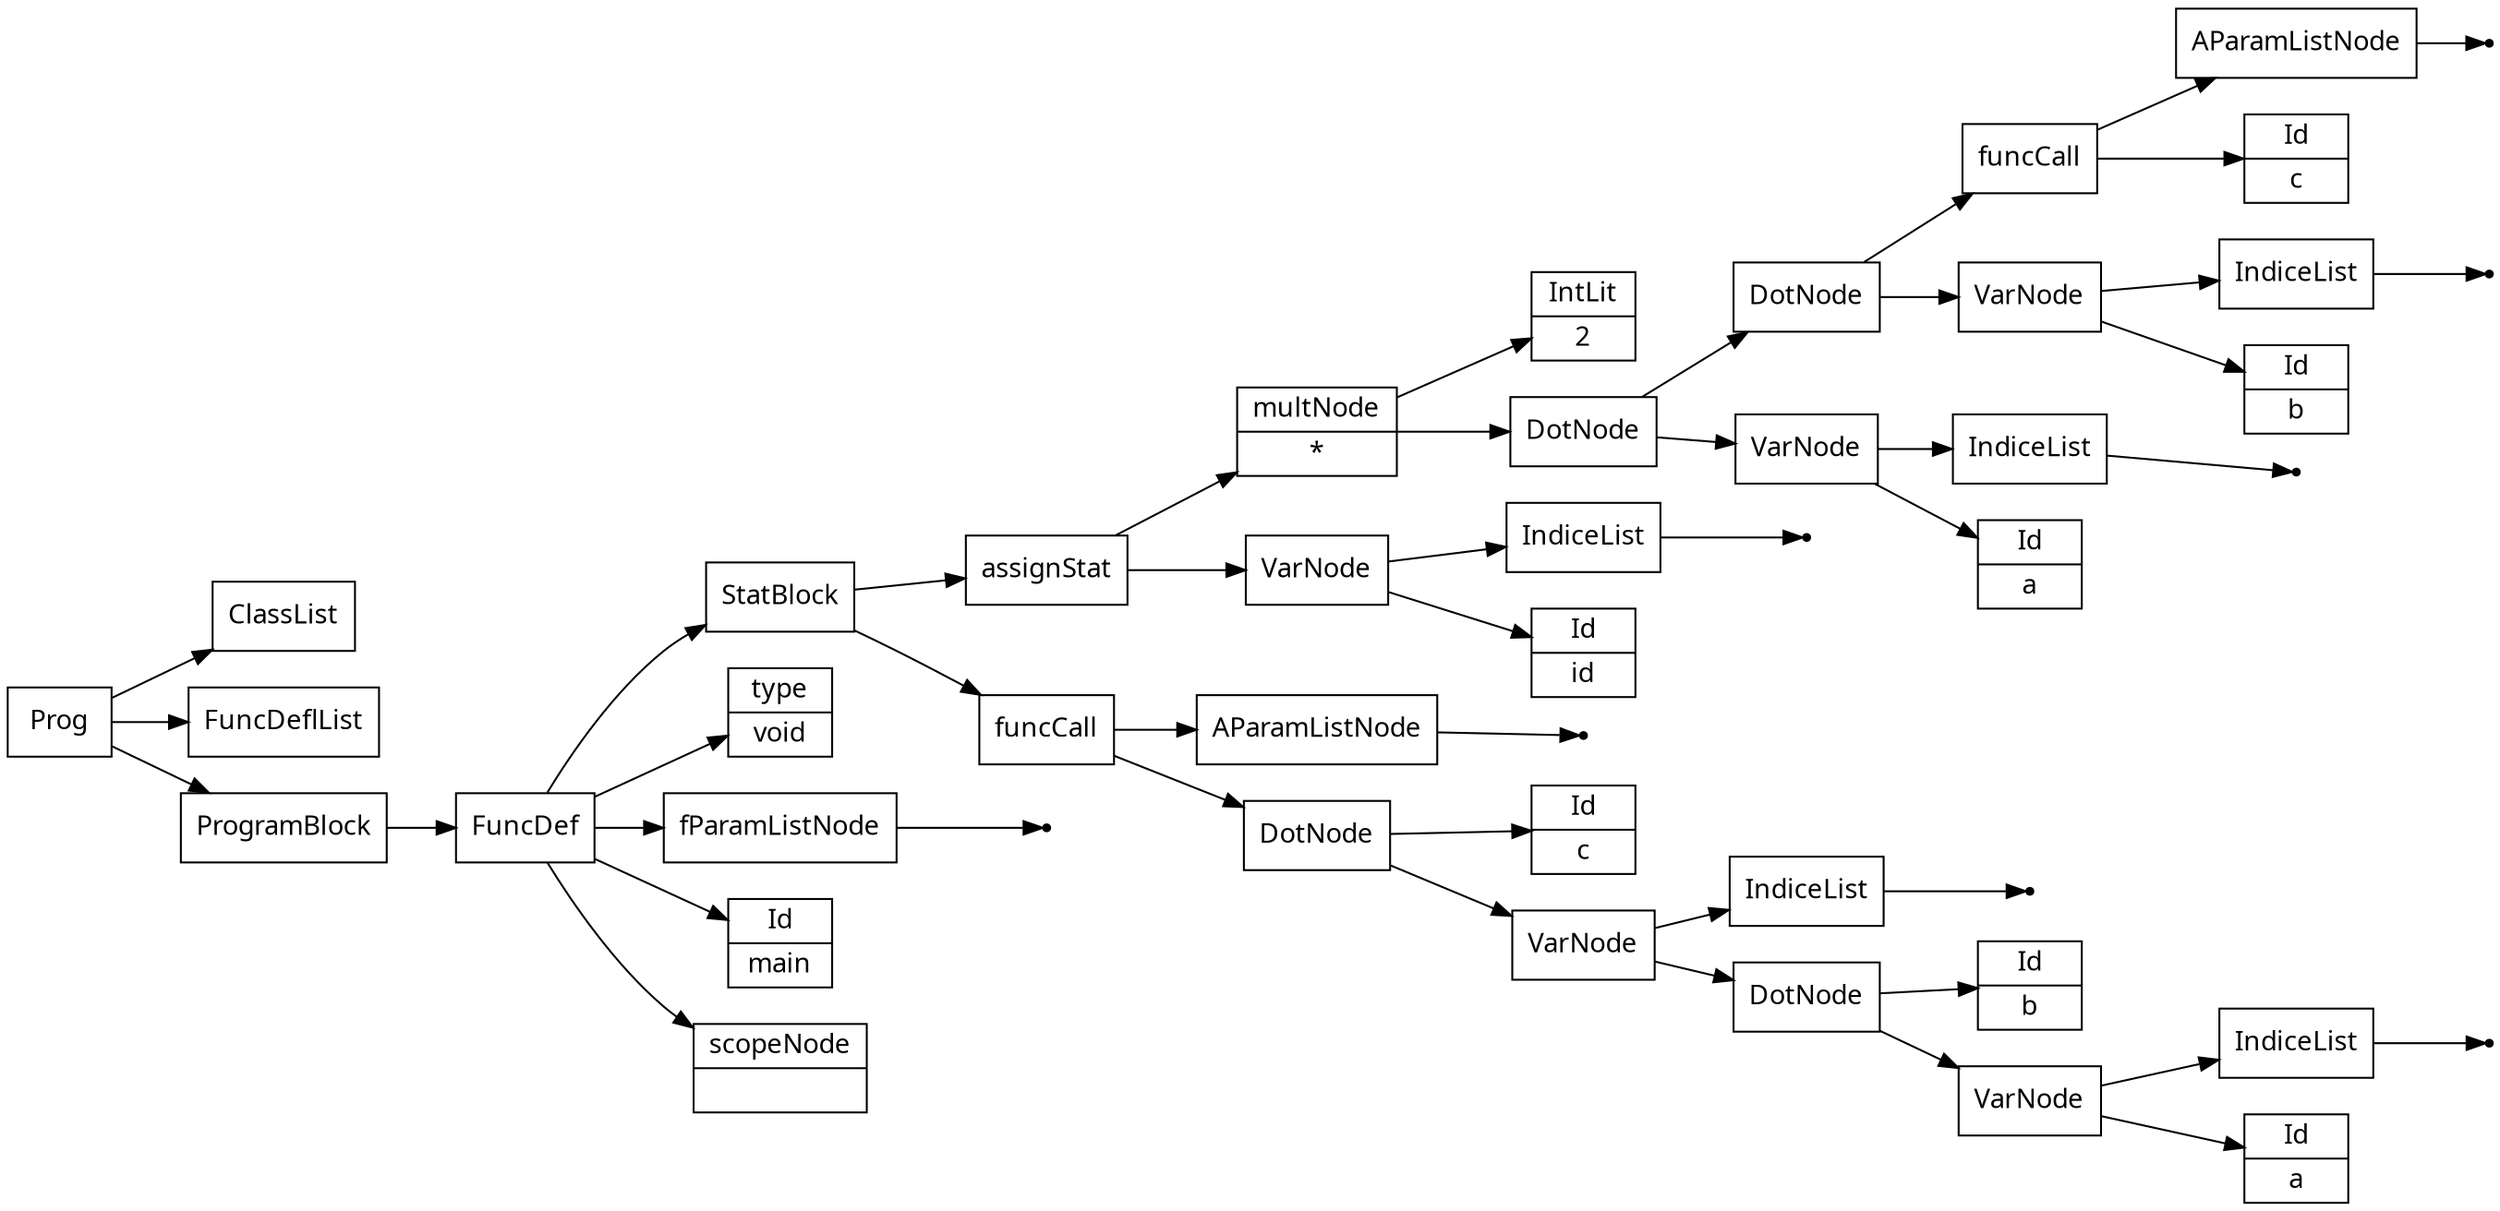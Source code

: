 digraph AST {
node [shape=record];
 node [fontname=Sans];charset="UTF-8" splines=true splines=spline rankdir =LR ordering="out"
1[label="scopeNode| "];
none3[shape="point"];
4[label="fParamListNode"];
4->none3;
5[label="type|void"];
7[label="Id|a"];
none9[shape="point"];
10[label="IndiceList"];
10->none9;
11[label="VarNode"];
11->10;
11->7;
12[label="Id|b"];
13[label="DotNode"];
13->12;
13->11;
none15[shape="point"];
16[label="IndiceList"];
16->none15;
17[label="VarNode"];
17->16;
17->13;
18[label="Id|c"];
19[label="DotNode"];
19->18;
19->17;
none21[shape="point"];
22[label="AParamListNode"];
22->none21;
23[label="funcCall"];
23->22;
23->19;
24[label="Id|id"];
none26[shape="point"];
27[label="IndiceList"];
27->none26;
28[label="VarNode"];
28->27;
28->24;
29[label="Id|a"];
none31[shape="point"];
32[label="IndiceList"];
32->none31;
33[label="VarNode"];
33->32;
33->29;
34[label="Id|b"];
none36[shape="point"];
37[label="IndiceList"];
37->none36;
38[label="VarNode"];
38->37;
38->34;
39[label="Id|c"];
none41[shape="point"];
42[label="AParamListNode"];
42->none41;
43[label="funcCall"];
43->42;
43->39;
44[label="DotNode"];
44->43;
44->38;
45[label="DotNode"];
45->44;
45->33;
46[label="multNode|*"];
47[label="IntLit|2"];
46->47;
46->45;
48[label="assignStat"];
48->46;
48->28;
49[label="StatBlock"];
49->48;
49->23;
50[label="FuncDef"];
0[label="Id|main"];
50->49;
50->5;
50->4;
50->0;
50->1;
51[label="ClassList"];
52[label="FuncDeflList"];
53[label="Prog"];
54[label="ProgramBlock"];
54->50;
53->51;
53->52;
53->54;
}